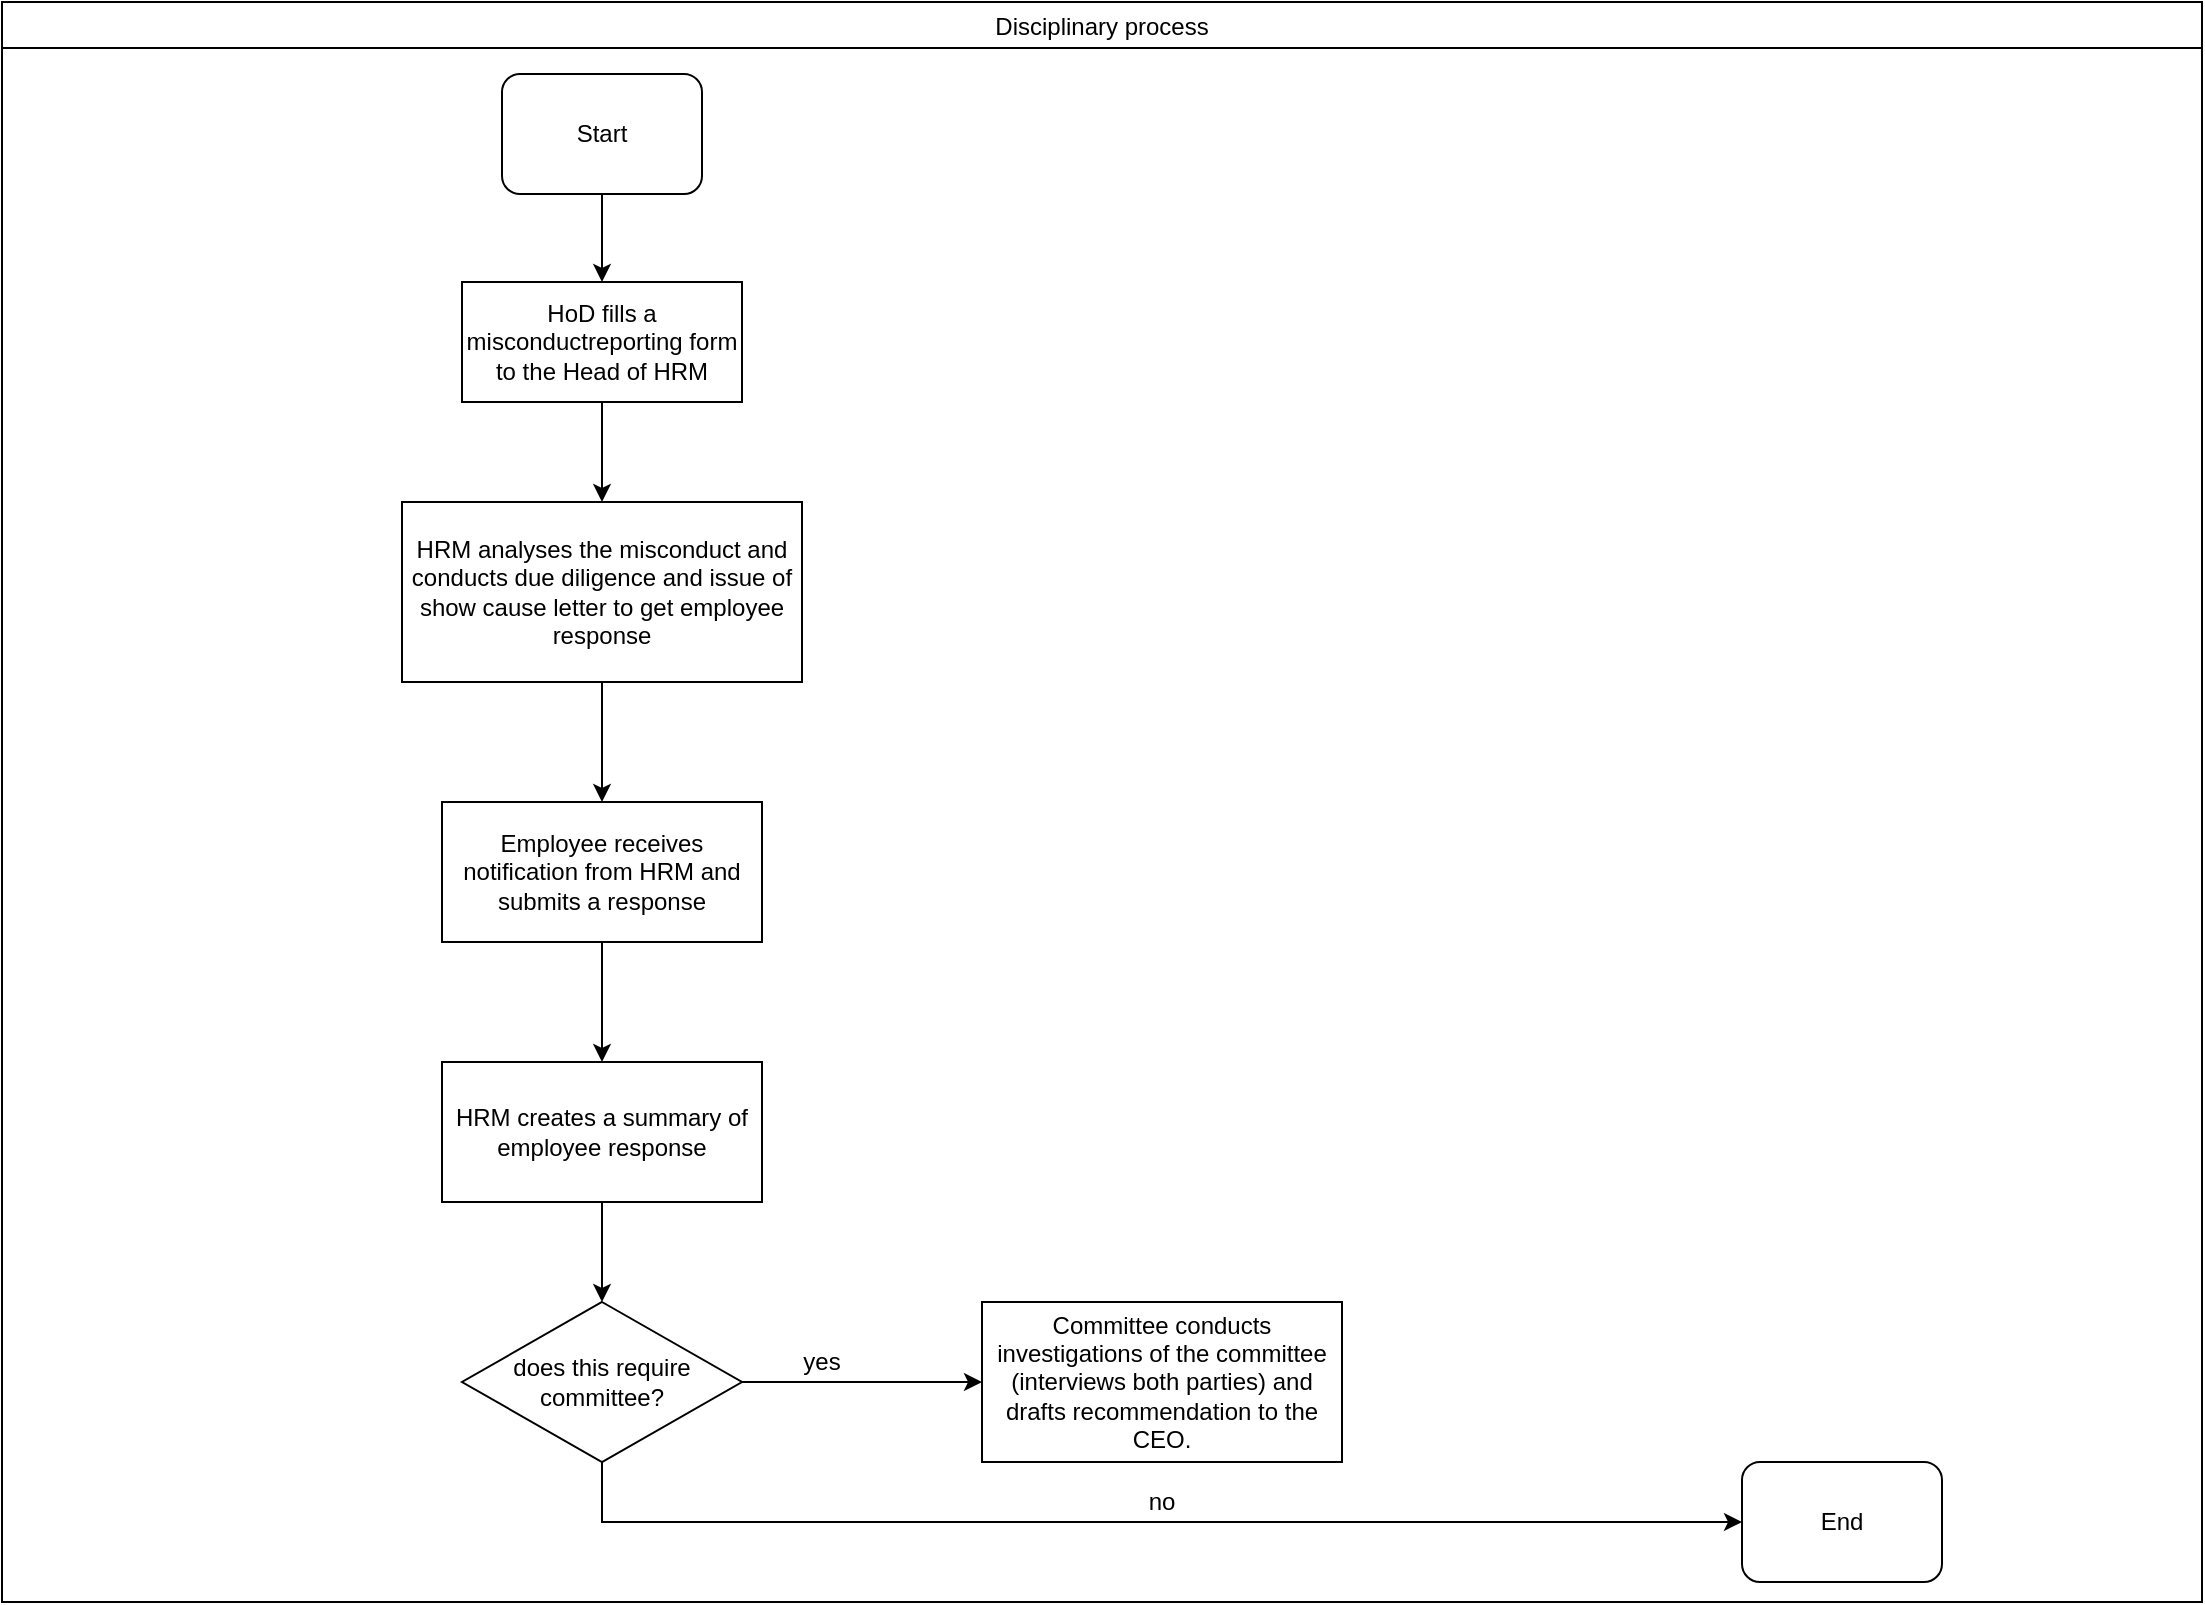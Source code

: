 <mxfile version="14.9.3" type="github">
  <diagram id="TASTO2IwIQPRZ3yuaC1y" name="Page-1">
    <mxGraphModel dx="1038" dy="508" grid="1" gridSize="10" guides="1" tooltips="1" connect="1" arrows="1" fold="1" page="1" pageScale="1" pageWidth="1169" pageHeight="827" math="0" shadow="0">
      <root>
        <mxCell id="0" />
        <mxCell id="1" parent="0" />
        <mxCell id="10CtPT5GMPp9_miOpkNc-1" value="Disciplinary process" style="swimlane;fontStyle=0" parent="1" vertex="1">
          <mxGeometry x="20" y="20" width="1100" height="800" as="geometry" />
        </mxCell>
        <mxCell id="xIYCeV5YSEmEcGGHacvK-1" value="Start" style="rounded=1;whiteSpace=wrap;html=1;" vertex="1" parent="10CtPT5GMPp9_miOpkNc-1">
          <mxGeometry x="250" y="36" width="100" height="60" as="geometry" />
        </mxCell>
        <mxCell id="xIYCeV5YSEmEcGGHacvK-6" value="" style="edgeStyle=orthogonalEdgeStyle;rounded=0;orthogonalLoop=1;jettySize=auto;html=1;" edge="1" parent="10CtPT5GMPp9_miOpkNc-1" source="xIYCeV5YSEmEcGGHacvK-4" target="xIYCeV5YSEmEcGGHacvK-5">
          <mxGeometry relative="1" as="geometry" />
        </mxCell>
        <mxCell id="xIYCeV5YSEmEcGGHacvK-4" value="&lt;span lang=&quot;EN-GB&quot;&gt;HoD fills a misconductreporting form to the Head of HRM &lt;/span&gt;" style="rounded=0;whiteSpace=wrap;html=1;" vertex="1" parent="10CtPT5GMPp9_miOpkNc-1">
          <mxGeometry x="230" y="140" width="140" height="60" as="geometry" />
        </mxCell>
        <mxCell id="xIYCeV5YSEmEcGGHacvK-3" value="" style="edgeStyle=orthogonalEdgeStyle;rounded=0;orthogonalLoop=1;jettySize=auto;html=1;" edge="1" parent="10CtPT5GMPp9_miOpkNc-1" source="xIYCeV5YSEmEcGGHacvK-1" target="xIYCeV5YSEmEcGGHacvK-4">
          <mxGeometry relative="1" as="geometry">
            <mxPoint x="300" y="170" as="targetPoint" />
          </mxGeometry>
        </mxCell>
        <mxCell id="xIYCeV5YSEmEcGGHacvK-8" value="" style="edgeStyle=orthogonalEdgeStyle;rounded=0;orthogonalLoop=1;jettySize=auto;html=1;" edge="1" parent="10CtPT5GMPp9_miOpkNc-1" source="xIYCeV5YSEmEcGGHacvK-5" target="xIYCeV5YSEmEcGGHacvK-7">
          <mxGeometry relative="1" as="geometry" />
        </mxCell>
        <mxCell id="xIYCeV5YSEmEcGGHacvK-5" value="&lt;span lang=&quot;EN-GB&quot;&gt;HRM analyses the misconduct and conducts due diligence &lt;/span&gt;&lt;span lang=&quot;EN-GB&quot;&gt;and issue of show cause letter to get employee response&lt;/span&gt;" style="rounded=0;whiteSpace=wrap;html=1;" vertex="1" parent="10CtPT5GMPp9_miOpkNc-1">
          <mxGeometry x="200" y="250" width="200" height="90" as="geometry" />
        </mxCell>
        <mxCell id="xIYCeV5YSEmEcGGHacvK-10" value="" style="edgeStyle=orthogonalEdgeStyle;rounded=0;orthogonalLoop=1;jettySize=auto;html=1;" edge="1" parent="10CtPT5GMPp9_miOpkNc-1" source="xIYCeV5YSEmEcGGHacvK-7" target="xIYCeV5YSEmEcGGHacvK-9">
          <mxGeometry relative="1" as="geometry" />
        </mxCell>
        <mxCell id="xIYCeV5YSEmEcGGHacvK-7" value="&lt;span lang=&quot;EN-GB&quot;&gt;Employee receives notification from HRM and submits a response&lt;/span&gt;" style="rounded=0;whiteSpace=wrap;html=1;" vertex="1" parent="10CtPT5GMPp9_miOpkNc-1">
          <mxGeometry x="220" y="400" width="160" height="70" as="geometry" />
        </mxCell>
        <mxCell id="xIYCeV5YSEmEcGGHacvK-12" value="" style="edgeStyle=orthogonalEdgeStyle;rounded=0;orthogonalLoop=1;jettySize=auto;html=1;" edge="1" parent="10CtPT5GMPp9_miOpkNc-1" source="xIYCeV5YSEmEcGGHacvK-9" target="xIYCeV5YSEmEcGGHacvK-11">
          <mxGeometry relative="1" as="geometry" />
        </mxCell>
        <mxCell id="xIYCeV5YSEmEcGGHacvK-9" value="&lt;span lang=&quot;EN-GB&quot;&gt;HRM creates a summary of employee response&lt;/span&gt;" style="rounded=0;whiteSpace=wrap;html=1;" vertex="1" parent="10CtPT5GMPp9_miOpkNc-1">
          <mxGeometry x="220" y="530" width="160" height="70" as="geometry" />
        </mxCell>
        <mxCell id="xIYCeV5YSEmEcGGHacvK-14" value="" style="edgeStyle=orthogonalEdgeStyle;rounded=0;orthogonalLoop=1;jettySize=auto;html=1;" edge="1" parent="10CtPT5GMPp9_miOpkNc-1" source="xIYCeV5YSEmEcGGHacvK-11" target="xIYCeV5YSEmEcGGHacvK-13">
          <mxGeometry relative="1" as="geometry" />
        </mxCell>
        <mxCell id="xIYCeV5YSEmEcGGHacvK-16" value="" style="edgeStyle=orthogonalEdgeStyle;rounded=0;orthogonalLoop=1;jettySize=auto;html=1;entryX=0;entryY=0.5;entryDx=0;entryDy=0;" edge="1" parent="10CtPT5GMPp9_miOpkNc-1" source="xIYCeV5YSEmEcGGHacvK-11" target="xIYCeV5YSEmEcGGHacvK-17">
          <mxGeometry relative="1" as="geometry">
            <mxPoint x="870" y="760" as="targetPoint" />
            <Array as="points">
              <mxPoint x="300" y="760" />
            </Array>
          </mxGeometry>
        </mxCell>
        <mxCell id="xIYCeV5YSEmEcGGHacvK-11" value="does this require committee?" style="rhombus;whiteSpace=wrap;html=1;rounded=0;" vertex="1" parent="10CtPT5GMPp9_miOpkNc-1">
          <mxGeometry x="230" y="650" width="140" height="80" as="geometry" />
        </mxCell>
        <mxCell id="xIYCeV5YSEmEcGGHacvK-13" value="&lt;span lang=&quot;EN-GB&quot;&gt;Committee conducts investigations of the committee (interviews both parties) and drafts recommendation to the CEO.&lt;/span&gt;" style="whiteSpace=wrap;html=1;rounded=0;" vertex="1" parent="10CtPT5GMPp9_miOpkNc-1">
          <mxGeometry x="490" y="650" width="180" height="80" as="geometry" />
        </mxCell>
        <mxCell id="xIYCeV5YSEmEcGGHacvK-17" value="End" style="rounded=1;whiteSpace=wrap;html=1;" vertex="1" parent="10CtPT5GMPp9_miOpkNc-1">
          <mxGeometry x="870" y="730" width="100" height="60" as="geometry" />
        </mxCell>
        <mxCell id="xIYCeV5YSEmEcGGHacvK-18" value="yes" style="text;html=1;strokeColor=none;fillColor=none;align=center;verticalAlign=middle;whiteSpace=wrap;rounded=0;" vertex="1" parent="1">
          <mxGeometry x="410" y="690" width="40" height="20" as="geometry" />
        </mxCell>
        <mxCell id="xIYCeV5YSEmEcGGHacvK-19" value="no" style="text;html=1;strokeColor=none;fillColor=none;align=center;verticalAlign=middle;whiteSpace=wrap;rounded=0;" vertex="1" parent="1">
          <mxGeometry x="580" y="760" width="40" height="20" as="geometry" />
        </mxCell>
      </root>
    </mxGraphModel>
  </diagram>
</mxfile>
